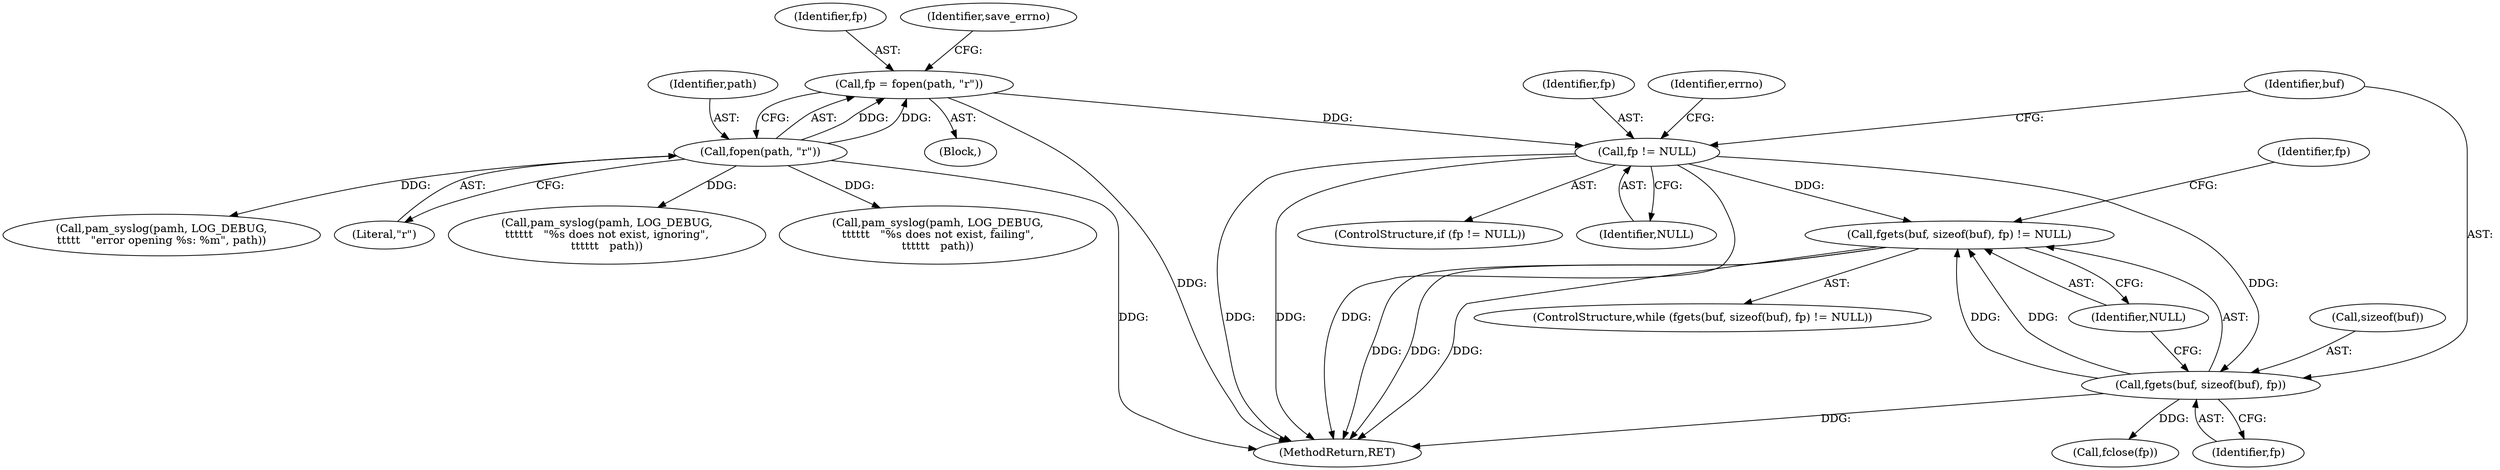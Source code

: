 digraph "0_altlinux_ffe7058c70253d574b1963c7c93002bd410fddc9@API" {
"1000197" [label="(Call,fgets(buf, sizeof(buf), fp) != NULL)"];
"1000198" [label="(Call,fgets(buf, sizeof(buf), fp))"];
"1000190" [label="(Call,fp != NULL)"];
"1000179" [label="(Call,fp = fopen(path, \"r\"))"];
"1000181" [label="(Call,fopen(path, \"r\"))"];
"1000197" [label="(Call,fgets(buf, sizeof(buf), fp) != NULL)"];
"1000182" [label="(Identifier,path)"];
"1000198" [label="(Call,fgets(buf, sizeof(buf), fp))"];
"1000196" [label="(ControlStructure,while (fgets(buf, sizeof(buf), fp) != NULL))"];
"1000247" [label="(Call,pam_syslog(pamh, LOG_DEBUG,\n\t\t\t\t\t   \"error opening %s: %m\", path))"];
"1000191" [label="(Identifier,fp)"];
"1000212" [label="(Identifier,errno)"];
"1000180" [label="(Identifier,fp)"];
"1000206" [label="(Identifier,fp)"];
"1000205" [label="(Call,fclose(fp))"];
"1000111" [label="(Block,)"];
"1000189" [label="(ControlStructure,if (fp != NULL))"];
"1000190" [label="(Call,fp != NULL)"];
"1000203" [label="(Identifier,NULL)"];
"1000200" [label="(Call,sizeof(buf))"];
"1000183" [label="(Literal,\"r\")"];
"1000202" [label="(Identifier,fp)"];
"1000179" [label="(Call,fp = fopen(path, \"r\"))"];
"1000226" [label="(Call,pam_syslog(pamh, LOG_DEBUG,\n\t\t\t\t\t\t   \"%s does not exist, ignoring\",\n\t\t\t\t\t\t   path))"];
"1000192" [label="(Identifier,NULL)"];
"1000185" [label="(Identifier,save_errno)"];
"1000199" [label="(Identifier,buf)"];
"1000236" [label="(Call,pam_syslog(pamh, LOG_DEBUG,\n\t\t\t\t\t\t   \"%s does not exist, failing\",\n\t\t\t\t\t\t   path))"];
"1000181" [label="(Call,fopen(path, \"r\"))"];
"1000254" [label="(MethodReturn,RET)"];
"1000197" -> "1000196"  [label="AST: "];
"1000197" -> "1000203"  [label="CFG: "];
"1000198" -> "1000197"  [label="AST: "];
"1000203" -> "1000197"  [label="AST: "];
"1000206" -> "1000197"  [label="CFG: "];
"1000197" -> "1000254"  [label="DDG: "];
"1000197" -> "1000254"  [label="DDG: "];
"1000197" -> "1000254"  [label="DDG: "];
"1000198" -> "1000197"  [label="DDG: "];
"1000198" -> "1000197"  [label="DDG: "];
"1000190" -> "1000197"  [label="DDG: "];
"1000198" -> "1000202"  [label="CFG: "];
"1000199" -> "1000198"  [label="AST: "];
"1000200" -> "1000198"  [label="AST: "];
"1000202" -> "1000198"  [label="AST: "];
"1000203" -> "1000198"  [label="CFG: "];
"1000198" -> "1000254"  [label="DDG: "];
"1000190" -> "1000198"  [label="DDG: "];
"1000198" -> "1000205"  [label="DDG: "];
"1000190" -> "1000189"  [label="AST: "];
"1000190" -> "1000192"  [label="CFG: "];
"1000191" -> "1000190"  [label="AST: "];
"1000192" -> "1000190"  [label="AST: "];
"1000199" -> "1000190"  [label="CFG: "];
"1000212" -> "1000190"  [label="CFG: "];
"1000190" -> "1000254"  [label="DDG: "];
"1000190" -> "1000254"  [label="DDG: "];
"1000190" -> "1000254"  [label="DDG: "];
"1000179" -> "1000190"  [label="DDG: "];
"1000179" -> "1000111"  [label="AST: "];
"1000179" -> "1000181"  [label="CFG: "];
"1000180" -> "1000179"  [label="AST: "];
"1000181" -> "1000179"  [label="AST: "];
"1000185" -> "1000179"  [label="CFG: "];
"1000179" -> "1000254"  [label="DDG: "];
"1000181" -> "1000179"  [label="DDG: "];
"1000181" -> "1000179"  [label="DDG: "];
"1000181" -> "1000183"  [label="CFG: "];
"1000182" -> "1000181"  [label="AST: "];
"1000183" -> "1000181"  [label="AST: "];
"1000181" -> "1000254"  [label="DDG: "];
"1000181" -> "1000226"  [label="DDG: "];
"1000181" -> "1000236"  [label="DDG: "];
"1000181" -> "1000247"  [label="DDG: "];
}
